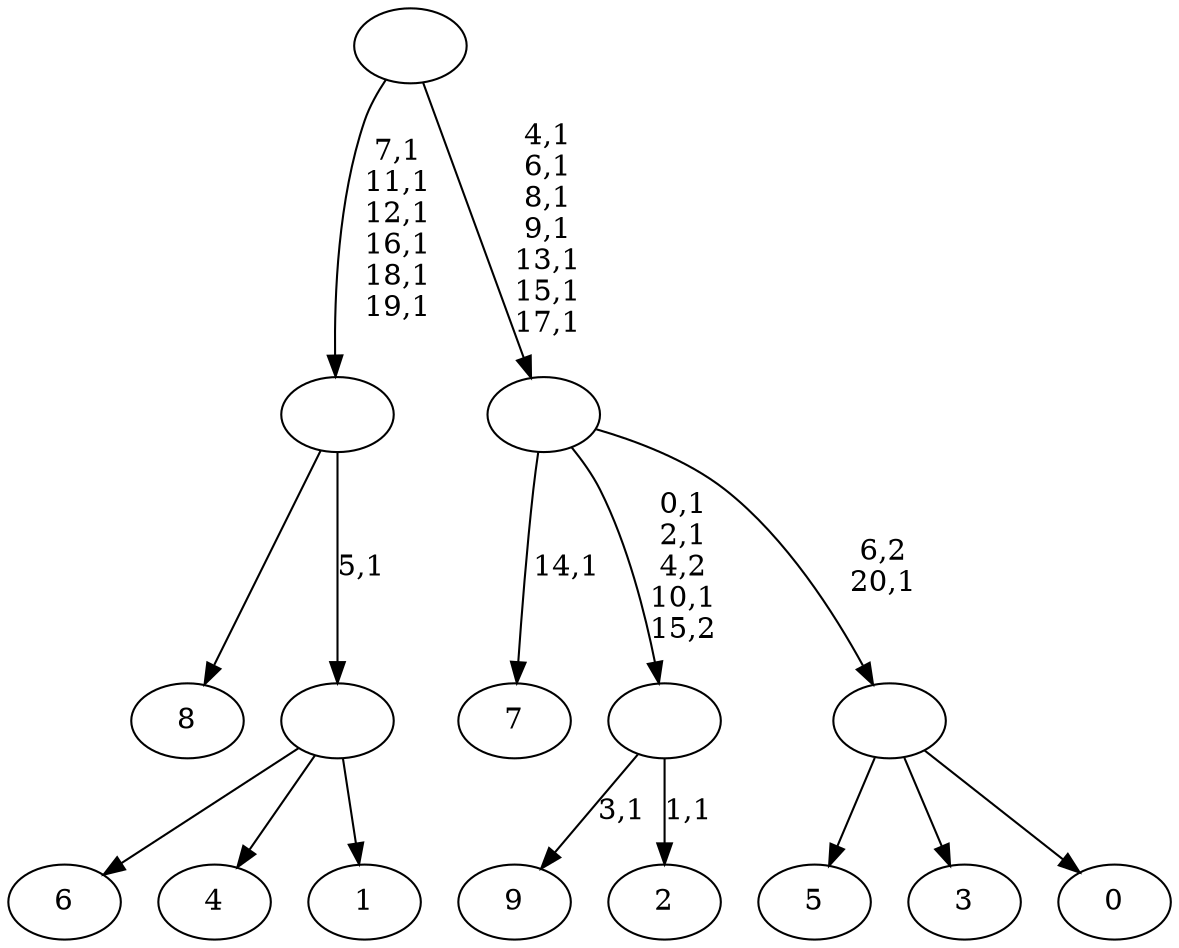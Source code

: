 digraph T {
	31 [label="9"]
	29 [label="8"]
	28 [label="7"]
	26 [label="6"]
	25 [label="5"]
	24 [label="4"]
	23 [label="3"]
	22 [label="2"]
	20 [label=""]
	17 [label="1"]
	16 [label=""]
	15 [label=""]
	9 [label="0"]
	8 [label=""]
	7 [label=""]
	0 [label=""]
	20 -> 22 [label="1,1"]
	20 -> 31 [label="3,1"]
	16 -> 26 [label=""]
	16 -> 24 [label=""]
	16 -> 17 [label=""]
	15 -> 29 [label=""]
	15 -> 16 [label="5,1"]
	8 -> 25 [label=""]
	8 -> 23 [label=""]
	8 -> 9 [label=""]
	7 -> 20 [label="0,1\n2,1\n4,2\n10,1\n15,2"]
	7 -> 28 [label="14,1"]
	7 -> 8 [label="6,2\n20,1"]
	0 -> 7 [label="4,1\n6,1\n8,1\n9,1\n13,1\n15,1\n17,1"]
	0 -> 15 [label="7,1\n11,1\n12,1\n16,1\n18,1\n19,1"]
}
